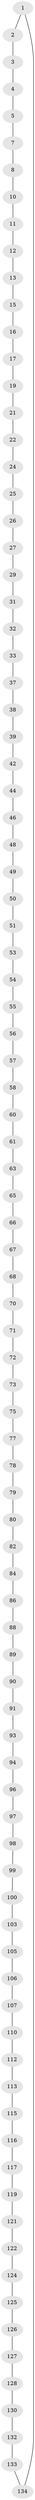 // original degree distribution, {2: 1.0}
// Generated by graph-tools (version 1.1) at 2025/20/03/04/25 18:20:06]
// undirected, 93 vertices, 93 edges
graph export_dot {
graph [start="1"]
  node [color=gray90,style=filled];
  1;
  2;
  3;
  4;
  5 [super="+6"];
  7;
  8 [super="+9"];
  10;
  11;
  12;
  13 [super="+14"];
  15;
  16;
  17 [super="+18"];
  19 [super="+20"];
  21;
  22 [super="+23"];
  24;
  25;
  26;
  27 [super="+28"];
  29 [super="+30"];
  31;
  32;
  33 [super="+34"];
  37;
  38;
  39 [super="+40"];
  42 [super="+43"];
  44 [super="+45"];
  46 [super="+47"];
  48;
  49;
  50;
  51 [super="+52"];
  53;
  54;
  55;
  56;
  57;
  58 [super="+59"];
  60;
  61 [super="+62"];
  63 [super="+64"];
  65;
  66;
  67;
  68 [super="+69"];
  70;
  71;
  72;
  73 [super="+74"];
  75 [super="+76"];
  77;
  78;
  79;
  80 [super="+81"];
  82 [super="+83"];
  84 [super="+85"];
  86 [super="+87"];
  88;
  89;
  90;
  91 [super="+92"];
  93;
  94 [super="+95"];
  96;
  97;
  98;
  99;
  100 [super="+101"];
  103 [super="+104"];
  105;
  106;
  107 [super="+108"];
  110 [super="+111"];
  112;
  113 [super="+114"];
  115;
  116;
  117 [super="+118"];
  119 [super="+120"];
  121;
  122 [super="+123"];
  124;
  125;
  126;
  127;
  128 [super="+129"];
  130 [super="+131"];
  132;
  133;
  134;
  1 -- 2;
  1 -- 134;
  2 -- 3;
  3 -- 4;
  4 -- 5;
  5 -- 7;
  7 -- 8;
  8 -- 10;
  10 -- 11;
  11 -- 12;
  12 -- 13;
  13 -- 15;
  15 -- 16;
  16 -- 17;
  17 -- 19;
  19 -- 21;
  21 -- 22;
  22 -- 24;
  24 -- 25;
  25 -- 26;
  26 -- 27;
  27 -- 29;
  29 -- 31;
  31 -- 32;
  32 -- 33;
  33 -- 37;
  37 -- 38;
  38 -- 39;
  39 -- 42;
  42 -- 44;
  44 -- 46;
  46 -- 48;
  48 -- 49;
  49 -- 50;
  50 -- 51;
  51 -- 53;
  53 -- 54;
  54 -- 55;
  55 -- 56;
  56 -- 57;
  57 -- 58;
  58 -- 60;
  60 -- 61;
  61 -- 63;
  63 -- 65;
  65 -- 66;
  66 -- 67;
  67 -- 68;
  68 -- 70;
  70 -- 71;
  71 -- 72;
  72 -- 73;
  73 -- 75;
  75 -- 77;
  77 -- 78;
  78 -- 79;
  79 -- 80;
  80 -- 82;
  82 -- 84;
  84 -- 86;
  86 -- 88;
  88 -- 89;
  89 -- 90;
  90 -- 91;
  91 -- 93;
  93 -- 94;
  94 -- 96;
  96 -- 97;
  97 -- 98;
  98 -- 99;
  99 -- 100;
  100 -- 103;
  103 -- 105;
  105 -- 106;
  106 -- 107;
  107 -- 110;
  110 -- 112;
  112 -- 113;
  113 -- 115;
  115 -- 116;
  116 -- 117;
  117 -- 119;
  119 -- 121;
  121 -- 122;
  122 -- 124;
  124 -- 125;
  125 -- 126;
  126 -- 127;
  127 -- 128;
  128 -- 130;
  130 -- 132;
  132 -- 133;
  133 -- 134;
}
